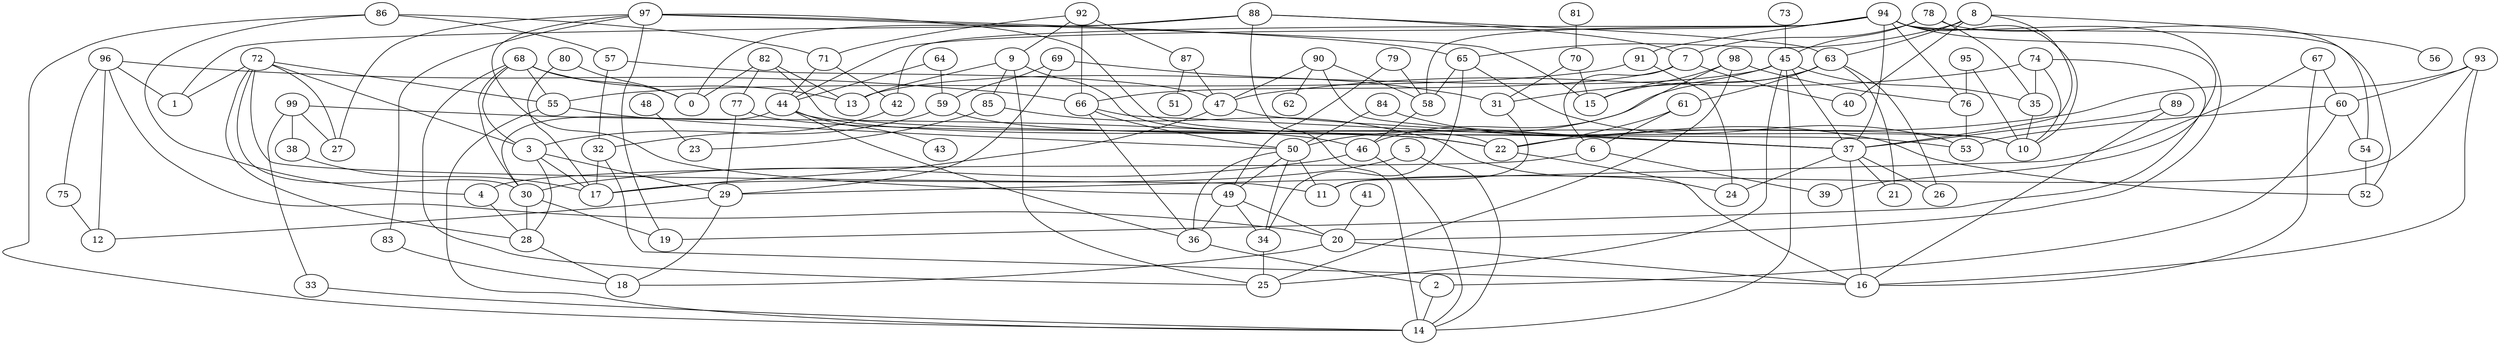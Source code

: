 digraph GG_graph {

subgraph G_graph {
edge [color = black]
"98" -> "46" [dir = none]
"98" -> "15" [dir = none]
"4" -> "28" [dir = none]
"5" -> "17" [dir = none]
"78" -> "35" [dir = none]
"91" -> "24" [dir = none]
"87" -> "51" [dir = none]
"87" -> "47" [dir = none]
"48" -> "23" [dir = none]
"41" -> "20" [dir = none]
"54" -> "52" [dir = none]
"82" -> "13" [dir = none]
"79" -> "49" [dir = none]
"80" -> "17" [dir = none]
"72" -> "28" [dir = none]
"72" -> "30" [dir = none]
"72" -> "1" [dir = none]
"72" -> "11" [dir = none]
"65" -> "53" [dir = none]
"7" -> "6" [dir = none]
"92" -> "71" [dir = none]
"83" -> "18" [dir = none]
"85" -> "23" [dir = none]
"85" -> "24" [dir = none]
"22" -> "16" [dir = none]
"70" -> "15" [dir = none]
"66" -> "37" [dir = none]
"95" -> "76" [dir = none]
"69" -> "31" [dir = none]
"81" -> "70" [dir = none]
"8" -> "56" [dir = none]
"8" -> "40" [dir = none]
"8" -> "37" [dir = none]
"99" -> "27" [dir = none]
"74" -> "19" [dir = none]
"32" -> "16" [dir = none]
"57" -> "47" [dir = none]
"45" -> "31" [dir = none]
"45" -> "35" [dir = none]
"45" -> "14" [dir = none]
"45" -> "13" [dir = none]
"45" -> "37" [dir = none]
"93" -> "11" [dir = none]
"93" -> "60" [dir = none]
"93" -> "16" [dir = none]
"9" -> "25" [dir = none]
"9" -> "22" [dir = none]
"37" -> "24" [dir = none]
"37" -> "21" [dir = none]
"37" -> "26" [dir = none]
"37" -> "16" [dir = none]
"97" -> "83" [dir = none]
"97" -> "19" [dir = none]
"97" -> "27" [dir = none]
"97" -> "15" [dir = none]
"97" -> "10" [dir = none]
"3" -> "17" [dir = none]
"94" -> "39" [dir = none]
"94" -> "10" [dir = none]
"94" -> "58" [dir = none]
"94" -> "76" [dir = none]
"94" -> "42" [dir = none]
"44" -> "43" [dir = none]
"44" -> "22" [dir = none]
"42" -> "32" [dir = none]
"77" -> "29" [dir = none]
"77" -> "10" [dir = none]
"90" -> "62" [dir = none]
"90" -> "37" [dir = none]
"63" -> "50" [dir = none]
"63" -> "26" [dir = none]
"47" -> "17" [dir = none]
"47" -> "37" [dir = none]
"96" -> "75" [dir = none]
"96" -> "20" [dir = none]
"96" -> "12" [dir = none]
"96" -> "66" [dir = none]
"89" -> "16" [dir = none]
"60" -> "53" [dir = none]
"73" -> "45" [dir = none]
"86" -> "57" [dir = none]
"64" -> "59" [dir = none]
"64" -> "44" [dir = none]
"2" -> "14" [dir = none]
"50" -> "34" [dir = none]
"50" -> "49" [dir = none]
"50" -> "36" [dir = none]
"67" -> "16" [dir = none]
"68" -> "0" [dir = none]
"68" -> "55" [dir = none]
"68" -> "13" [dir = none]
"84" -> "52" [dir = none]
"84" -> "50" [dir = none]
"38" -> "17" [dir = none]
"61" -> "22" [dir = none]
"6" -> "39" [dir = none]
"33" -> "14" [dir = none]
"88" -> "63" [dir = none]
"71" -> "42" [dir = none]
"67" -> "60" [dir = none]
"8" -> "65" [dir = none]
"71" -> "44" [dir = none]
"72" -> "27" [dir = none]
"79" -> "58" [dir = none]
"98" -> "76" [dir = none]
"28" -> "18" [dir = none]
"49" -> "20" [dir = none]
"59" -> "22" [dir = none]
"31" -> "11" [dir = none]
"29" -> "18" [dir = none]
"68" -> "25" [dir = none]
"57" -> "32" [dir = none]
"34" -> "25" [dir = none]
"60" -> "54" [dir = none]
"76" -> "53" [dir = none]
"6" -> "4" [dir = none]
"69" -> "59" [dir = none]
"59" -> "3" [dir = none]
"46" -> "14" [dir = none]
"74" -> "35" [dir = none]
"94" -> "52" [dir = none]
"86" -> "4" [dir = none]
"49" -> "34" [dir = none]
"44" -> "36" [dir = none]
"67" -> "29" [dir = none]
"89" -> "37" [dir = none]
"65" -> "34" [dir = none]
"30" -> "19" [dir = none]
"66" -> "50" [dir = none]
"45" -> "25" [dir = none]
"68" -> "30" [dir = none]
"55" -> "50" [dir = none]
"82" -> "53" [dir = none]
"90" -> "58" [dir = none]
"74" -> "10" [dir = none]
"68" -> "3" [dir = none]
"5" -> "14" [dir = none]
"94" -> "91" [dir = none]
"94" -> "37" [dir = none]
"63" -> "21" [dir = none]
"63" -> "61" [dir = none]
"86" -> "71" [dir = none]
"99" -> "46" [dir = none]
"58" -> "46" [dir = none]
"92" -> "87" [dir = none]
"82" -> "0" [dir = none]
"93" -> "22" [dir = none]
"55" -> "14" [dir = none]
"69" -> "29" [dir = none]
"32" -> "17" [dir = none]
"88" -> "14" [dir = none]
"36" -> "2" [dir = none]
"96" -> "1" [dir = none]
"92" -> "9" [dir = none]
"60" -> "2" [dir = none]
"50" -> "11" [dir = none]
"94" -> "44" [dir = none]
"9" -> "85" [dir = none]
"7" -> "40" [dir = none]
"99" -> "33" [dir = none]
"35" -> "10" [dir = none]
"88" -> "0" [dir = none]
"95" -> "10" [dir = none]
"65" -> "58" [dir = none]
"30" -> "28" [dir = none]
"88" -> "1" [dir = none]
"20" -> "16" [dir = none]
"72" -> "3" [dir = none]
"97" -> "65" [dir = none]
"44" -> "30" [dir = none]
"46" -> "30" [dir = none]
"20" -> "18" [dir = none]
"91" -> "55" [dir = none]
"3" -> "29" [dir = none]
"66" -> "36" [dir = none]
"92" -> "66" [dir = none]
"72" -> "55" [dir = none]
"63" -> "15" [dir = none]
"70" -> "31" [dir = none]
"75" -> "12" [dir = none]
"3" -> "28" [dir = none]
"80" -> "0" [dir = none]
"8" -> "63" [dir = none]
"86" -> "14" [dir = none]
"99" -> "38" [dir = none]
"78" -> "54" [dir = none]
"74" -> "47" [dir = none]
"49" -> "36" [dir = none]
"82" -> "77" [dir = none]
"88" -> "7" [dir = none]
"78" -> "7" [dir = none]
"78" -> "45" [dir = none]
"7" -> "66" [dir = none]
"97" -> "49" [dir = none]
"29" -> "12" [dir = none]
"9" -> "13" [dir = none]
"98" -> "25" [dir = none]
"90" -> "47" [dir = none]
"94" -> "20" [dir = none]
"61" -> "6" [dir = none]
}

}
